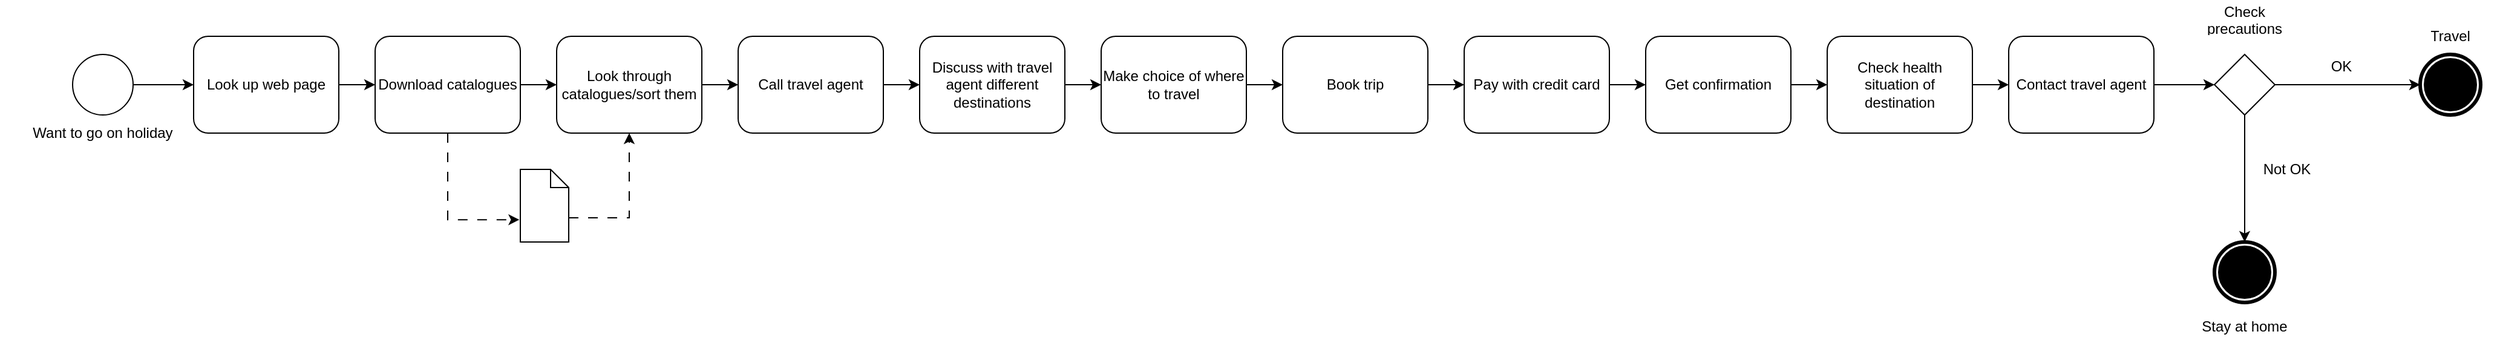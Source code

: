 <mxfile version="20.8.20" type="device"><diagram name="Page-1" id="2a216829-ef6e-dabb-86c1-c78162f3ba2b"><mxGraphModel dx="3187" dy="1756" grid="1" gridSize="10" guides="1" tooltips="1" connect="1" arrows="1" fold="1" page="1" pageScale="1" pageWidth="850" pageHeight="1100" background="none" math="0" shadow="0"><root><mxCell id="0"/><mxCell id="1" parent="0"/><mxCell id="7a84cebc1def654-1" value="" style="shape=mxgraph.bpmn.shape;html=1;verticalLabelPosition=bottom;labelBackgroundColor=#ffffff;verticalAlign=top;perimeter=ellipsePerimeter;outline=standard;symbol=general;" parent="1" vertex="1"><mxGeometry x="260" y="265" width="50" height="50" as="geometry"/></mxCell><mxCell id="BAfEPCSNkRgsndy91Gh--22" style="edgeStyle=orthogonalEdgeStyle;rounded=0;orthogonalLoop=1;jettySize=auto;html=1;" edge="1" parent="1" source="7a84cebc1def654-2" target="BAfEPCSNkRgsndy91Gh--3"><mxGeometry relative="1" as="geometry"/></mxCell><mxCell id="7a84cebc1def654-2" value="Look up web page" style="shape=ext;rounded=1;html=1;whiteSpace=wrap;" parent="1" vertex="1"><mxGeometry x="360" y="250" width="120" height="80" as="geometry"/></mxCell><mxCell id="7a84cebc1def654-36" style="edgeStyle=orthogonalEdgeStyle;rounded=0;html=1;jettySize=auto;orthogonalLoop=1;" parent="1" source="7a84cebc1def654-1" target="7a84cebc1def654-2" edge="1"><mxGeometry relative="1" as="geometry"/></mxCell><UserObject label="Want to go on holiday" placeholders="1" name="Variable" id="BAfEPCSNkRgsndy91Gh--2"><mxCell style="text;html=1;strokeColor=none;fillColor=none;align=center;verticalAlign=middle;whiteSpace=wrap;overflow=hidden;" vertex="1" parent="1"><mxGeometry x="200" y="320" width="170" height="20" as="geometry"/></mxCell></UserObject><mxCell id="BAfEPCSNkRgsndy91Gh--12" style="edgeStyle=orthogonalEdgeStyle;rounded=0;orthogonalLoop=1;jettySize=auto;html=1;entryX=-0.02;entryY=0.693;entryDx=0;entryDy=0;entryPerimeter=0;dashed=1;dashPattern=8 8;" edge="1" parent="1" source="BAfEPCSNkRgsndy91Gh--3" target="BAfEPCSNkRgsndy91Gh--11"><mxGeometry relative="1" as="geometry"/></mxCell><mxCell id="BAfEPCSNkRgsndy91Gh--23" style="edgeStyle=orthogonalEdgeStyle;rounded=0;orthogonalLoop=1;jettySize=auto;html=1;entryX=0;entryY=0.5;entryDx=0;entryDy=0;" edge="1" parent="1" source="BAfEPCSNkRgsndy91Gh--3" target="BAfEPCSNkRgsndy91Gh--4"><mxGeometry relative="1" as="geometry"/></mxCell><mxCell id="BAfEPCSNkRgsndy91Gh--3" value="Download catalogues" style="shape=ext;rounded=1;html=1;whiteSpace=wrap;" vertex="1" parent="1"><mxGeometry x="510" y="250" width="120" height="80" as="geometry"/></mxCell><mxCell id="BAfEPCSNkRgsndy91Gh--24" style="edgeStyle=orthogonalEdgeStyle;rounded=0;orthogonalLoop=1;jettySize=auto;html=1;" edge="1" parent="1" source="BAfEPCSNkRgsndy91Gh--4" target="BAfEPCSNkRgsndy91Gh--5"><mxGeometry relative="1" as="geometry"/></mxCell><mxCell id="BAfEPCSNkRgsndy91Gh--4" value="Look through catalogues/sort them" style="shape=ext;rounded=1;html=1;whiteSpace=wrap;" vertex="1" parent="1"><mxGeometry x="660" y="250" width="120" height="80" as="geometry"/></mxCell><mxCell id="BAfEPCSNkRgsndy91Gh--25" style="edgeStyle=orthogonalEdgeStyle;rounded=0;orthogonalLoop=1;jettySize=auto;html=1;" edge="1" parent="1" source="BAfEPCSNkRgsndy91Gh--5" target="BAfEPCSNkRgsndy91Gh--6"><mxGeometry relative="1" as="geometry"/></mxCell><mxCell id="BAfEPCSNkRgsndy91Gh--5" value="Call travel agent" style="shape=ext;rounded=1;html=1;whiteSpace=wrap;" vertex="1" parent="1"><mxGeometry x="810" y="250" width="120" height="80" as="geometry"/></mxCell><mxCell id="BAfEPCSNkRgsndy91Gh--26" style="edgeStyle=orthogonalEdgeStyle;rounded=0;orthogonalLoop=1;jettySize=auto;html=1;" edge="1" parent="1" source="BAfEPCSNkRgsndy91Gh--6" target="BAfEPCSNkRgsndy91Gh--7"><mxGeometry relative="1" as="geometry"/></mxCell><mxCell id="BAfEPCSNkRgsndy91Gh--6" value="Discuss with travel agent different destinations" style="shape=ext;rounded=1;html=1;whiteSpace=wrap;" vertex="1" parent="1"><mxGeometry x="960" y="250" width="120" height="80" as="geometry"/></mxCell><mxCell id="BAfEPCSNkRgsndy91Gh--27" style="edgeStyle=orthogonalEdgeStyle;rounded=0;orthogonalLoop=1;jettySize=auto;html=1;" edge="1" parent="1" source="BAfEPCSNkRgsndy91Gh--7" target="BAfEPCSNkRgsndy91Gh--8"><mxGeometry relative="1" as="geometry"/></mxCell><mxCell id="BAfEPCSNkRgsndy91Gh--7" value="Make choice of where to travel" style="shape=ext;rounded=1;html=1;whiteSpace=wrap;" vertex="1" parent="1"><mxGeometry x="1110" y="250" width="120" height="80" as="geometry"/></mxCell><mxCell id="BAfEPCSNkRgsndy91Gh--28" style="edgeStyle=orthogonalEdgeStyle;rounded=0;orthogonalLoop=1;jettySize=auto;html=1;" edge="1" parent="1" source="BAfEPCSNkRgsndy91Gh--8" target="BAfEPCSNkRgsndy91Gh--9"><mxGeometry relative="1" as="geometry"/></mxCell><mxCell id="BAfEPCSNkRgsndy91Gh--8" value="Book trip" style="shape=ext;rounded=1;html=1;whiteSpace=wrap;" vertex="1" parent="1"><mxGeometry x="1260" y="250" width="120" height="80" as="geometry"/></mxCell><mxCell id="BAfEPCSNkRgsndy91Gh--29" style="edgeStyle=orthogonalEdgeStyle;rounded=0;orthogonalLoop=1;jettySize=auto;html=1;" edge="1" parent="1" source="BAfEPCSNkRgsndy91Gh--9" target="BAfEPCSNkRgsndy91Gh--10"><mxGeometry relative="1" as="geometry"/></mxCell><mxCell id="BAfEPCSNkRgsndy91Gh--9" value="Pay with credit card" style="shape=ext;rounded=1;html=1;whiteSpace=wrap;" vertex="1" parent="1"><mxGeometry x="1410" y="250" width="120" height="80" as="geometry"/></mxCell><mxCell id="BAfEPCSNkRgsndy91Gh--30" style="edgeStyle=orthogonalEdgeStyle;rounded=0;orthogonalLoop=1;jettySize=auto;html=1;" edge="1" parent="1" source="BAfEPCSNkRgsndy91Gh--10" target="BAfEPCSNkRgsndy91Gh--14"><mxGeometry relative="1" as="geometry"/></mxCell><mxCell id="BAfEPCSNkRgsndy91Gh--10" value="Get confirmation" style="shape=ext;rounded=1;html=1;whiteSpace=wrap;" vertex="1" parent="1"><mxGeometry x="1560" y="250" width="120" height="80" as="geometry"/></mxCell><mxCell id="BAfEPCSNkRgsndy91Gh--13" style="edgeStyle=orthogonalEdgeStyle;rounded=0;orthogonalLoop=1;jettySize=auto;html=1;entryX=0.5;entryY=1;entryDx=0;entryDy=0;dashed=1;dashPattern=8 8;" edge="1" parent="1" source="BAfEPCSNkRgsndy91Gh--11" target="BAfEPCSNkRgsndy91Gh--4"><mxGeometry relative="1" as="geometry"><Array as="points"><mxPoint x="720" y="400"/></Array></mxGeometry></mxCell><mxCell id="BAfEPCSNkRgsndy91Gh--11" value="" style="shape=mxgraph.bpmn.data;labelPosition=center;verticalLabelPosition=bottom;align=center;verticalAlign=top;whiteSpace=wrap;size=15;html=1;" vertex="1" parent="1"><mxGeometry x="630" y="360" width="40" height="60" as="geometry"/></mxCell><mxCell id="BAfEPCSNkRgsndy91Gh--31" style="edgeStyle=orthogonalEdgeStyle;rounded=0;orthogonalLoop=1;jettySize=auto;html=1;" edge="1" parent="1" source="BAfEPCSNkRgsndy91Gh--14" target="BAfEPCSNkRgsndy91Gh--15"><mxGeometry relative="1" as="geometry"/></mxCell><mxCell id="BAfEPCSNkRgsndy91Gh--14" value="Check health situation of destination" style="shape=ext;rounded=1;html=1;whiteSpace=wrap;" vertex="1" parent="1"><mxGeometry x="1710" y="250" width="120" height="80" as="geometry"/></mxCell><mxCell id="BAfEPCSNkRgsndy91Gh--32" style="edgeStyle=orthogonalEdgeStyle;rounded=0;orthogonalLoop=1;jettySize=auto;html=1;entryX=0;entryY=0.5;entryDx=0;entryDy=0;entryPerimeter=0;" edge="1" parent="1" source="BAfEPCSNkRgsndy91Gh--15" target="BAfEPCSNkRgsndy91Gh--17"><mxGeometry relative="1" as="geometry"/></mxCell><mxCell id="BAfEPCSNkRgsndy91Gh--15" value="Contact travel agent" style="shape=ext;rounded=1;html=1;whiteSpace=wrap;" vertex="1" parent="1"><mxGeometry x="1860" y="250" width="120" height="80" as="geometry"/></mxCell><mxCell id="BAfEPCSNkRgsndy91Gh--33" style="edgeStyle=orthogonalEdgeStyle;rounded=0;orthogonalLoop=1;jettySize=auto;html=1;" edge="1" parent="1" source="BAfEPCSNkRgsndy91Gh--17" target="BAfEPCSNkRgsndy91Gh--20"><mxGeometry relative="1" as="geometry"/></mxCell><mxCell id="BAfEPCSNkRgsndy91Gh--34" style="edgeStyle=orthogonalEdgeStyle;rounded=0;orthogonalLoop=1;jettySize=auto;html=1;" edge="1" parent="1" source="BAfEPCSNkRgsndy91Gh--17" target="BAfEPCSNkRgsndy91Gh--21"><mxGeometry relative="1" as="geometry"/></mxCell><mxCell id="BAfEPCSNkRgsndy91Gh--17" value="" style="points=[[0.25,0.25,0],[0.5,0,0],[0.75,0.25,0],[1,0.5,0],[0.75,0.75,0],[0.5,1,0],[0.25,0.75,0],[0,0.5,0]];shape=mxgraph.bpmn.gateway2;html=1;verticalLabelPosition=bottom;labelBackgroundColor=#ffffff;verticalAlign=top;align=center;perimeter=rhombusPerimeter;outlineConnect=0;outline=none;symbol=none;" vertex="1" parent="1"><mxGeometry x="2030" y="265" width="50" height="50" as="geometry"/></mxCell><UserObject label="Check precautions" placeholders="1" name="Variable" id="BAfEPCSNkRgsndy91Gh--18"><mxCell style="text;html=1;strokeColor=none;fillColor=none;align=center;verticalAlign=middle;whiteSpace=wrap;overflow=hidden;" vertex="1" parent="1"><mxGeometry x="2015" y="220" width="80" height="30" as="geometry"/></mxCell></UserObject><mxCell id="BAfEPCSNkRgsndy91Gh--20" value="" style="points=[[0.145,0.145,0],[0.5,0,0],[0.855,0.145,0],[1,0.5,0],[0.855,0.855,0],[0.5,1,0],[0.145,0.855,0],[0,0.5,0]];shape=mxgraph.bpmn.event;html=1;verticalLabelPosition=bottom;labelBackgroundColor=#ffffff;verticalAlign=top;align=center;perimeter=ellipsePerimeter;outlineConnect=0;aspect=fixed;outline=end;symbol=terminate;" vertex="1" parent="1"><mxGeometry x="2200" y="265" width="50" height="50" as="geometry"/></mxCell><mxCell id="BAfEPCSNkRgsndy91Gh--21" value="" style="points=[[0.145,0.145,0],[0.5,0,0],[0.855,0.145,0],[1,0.5,0],[0.855,0.855,0],[0.5,1,0],[0.145,0.855,0],[0,0.5,0]];shape=mxgraph.bpmn.event;html=1;verticalLabelPosition=bottom;labelBackgroundColor=#ffffff;verticalAlign=top;align=center;perimeter=ellipsePerimeter;outlineConnect=0;aspect=fixed;outline=end;symbol=terminate;" vertex="1" parent="1"><mxGeometry x="2030" y="420" width="50" height="50" as="geometry"/></mxCell><UserObject label="OK" placeholders="1" name="Variable" id="BAfEPCSNkRgsndy91Gh--35"><mxCell style="text;html=1;strokeColor=none;fillColor=none;align=center;verticalAlign=middle;whiteSpace=wrap;overflow=hidden;" vertex="1" parent="1"><mxGeometry x="2095" y="265" width="80" height="20" as="geometry"/></mxCell></UserObject><UserObject label="Not OK" placeholders="1" name="Variable" id="BAfEPCSNkRgsndy91Gh--36"><mxCell style="text;html=1;strokeColor=none;fillColor=none;align=center;verticalAlign=middle;whiteSpace=wrap;overflow=hidden;" vertex="1" parent="1"><mxGeometry x="2050" y="350" width="80" height="20" as="geometry"/></mxCell></UserObject><UserObject label="Travel" placeholders="1" name="Variable" id="BAfEPCSNkRgsndy91Gh--37"><mxCell style="text;html=1;strokeColor=none;fillColor=none;align=center;verticalAlign=middle;whiteSpace=wrap;overflow=hidden;" vertex="1" parent="1"><mxGeometry x="2185" y="240" width="80" height="20" as="geometry"/></mxCell></UserObject><UserObject label="Stay at home" placeholders="1" name="Variable" id="BAfEPCSNkRgsndy91Gh--38"><mxCell style="text;html=1;strokeColor=none;fillColor=none;align=center;verticalAlign=middle;whiteSpace=wrap;overflow=hidden;" vertex="1" parent="1"><mxGeometry x="2015" y="480" width="80" height="20" as="geometry"/></mxCell></UserObject></root></mxGraphModel></diagram></mxfile>